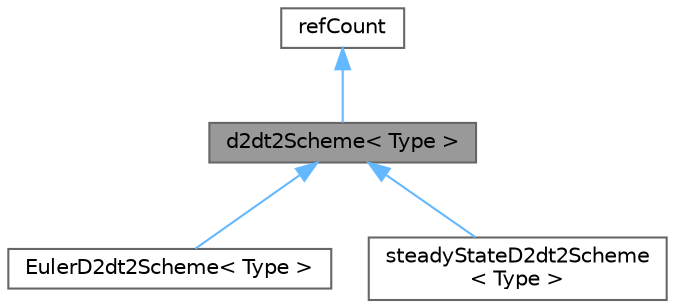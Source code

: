 digraph "d2dt2Scheme&lt; Type &gt;"
{
 // LATEX_PDF_SIZE
  bgcolor="transparent";
  edge [fontname=Helvetica,fontsize=10,labelfontname=Helvetica,labelfontsize=10];
  node [fontname=Helvetica,fontsize=10,shape=box,height=0.2,width=0.4];
  Node1 [id="Node000001",label="d2dt2Scheme\< Type \>",height=0.2,width=0.4,color="gray40", fillcolor="grey60", style="filled", fontcolor="black",tooltip="Abstract base class for finite volume d2dt2 schemes."];
  Node2 -> Node1 [id="edge1_Node000001_Node000002",dir="back",color="steelblue1",style="solid",tooltip=" "];
  Node2 [id="Node000002",label="refCount",height=0.2,width=0.4,color="gray40", fillcolor="white", style="filled",URL="$classFoam_1_1refCount.html",tooltip="Reference counter for various OpenFOAM components."];
  Node1 -> Node3 [id="edge2_Node000001_Node000003",dir="back",color="steelblue1",style="solid",tooltip=" "];
  Node3 [id="Node000003",label="EulerD2dt2Scheme\< Type \>",height=0.2,width=0.4,color="gray40", fillcolor="white", style="filled",URL="$classFoam_1_1fv_1_1EulerD2dt2Scheme.html",tooltip="First-order Euler implicit d2dt2 using the current and two previous time-step values."];
  Node1 -> Node4 [id="edge3_Node000001_Node000004",dir="back",color="steelblue1",style="solid",tooltip=" "];
  Node4 [id="Node000004",label="steadyStateD2dt2Scheme\l\< Type \>",height=0.2,width=0.4,color="gray40", fillcolor="white", style="filled",URL="$classFoam_1_1fv_1_1steadyStateD2dt2Scheme.html",tooltip="SteadyState d2dt2 which returns 0."];
}
